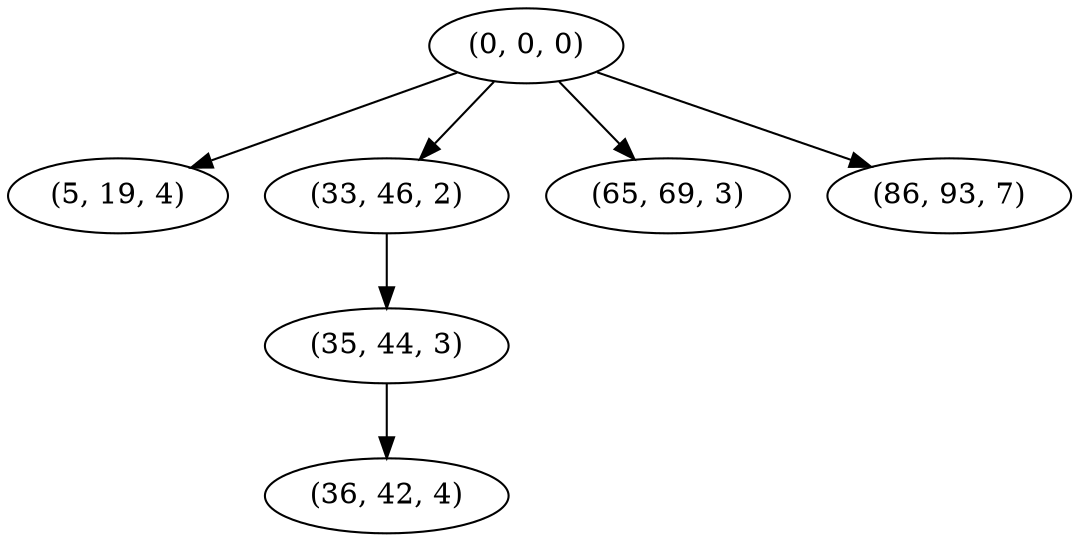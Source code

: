 digraph tree {
    "(0, 0, 0)";
    "(5, 19, 4)";
    "(33, 46, 2)";
    "(35, 44, 3)";
    "(36, 42, 4)";
    "(65, 69, 3)";
    "(86, 93, 7)";
    "(0, 0, 0)" -> "(5, 19, 4)";
    "(0, 0, 0)" -> "(33, 46, 2)";
    "(0, 0, 0)" -> "(65, 69, 3)";
    "(0, 0, 0)" -> "(86, 93, 7)";
    "(33, 46, 2)" -> "(35, 44, 3)";
    "(35, 44, 3)" -> "(36, 42, 4)";
}
